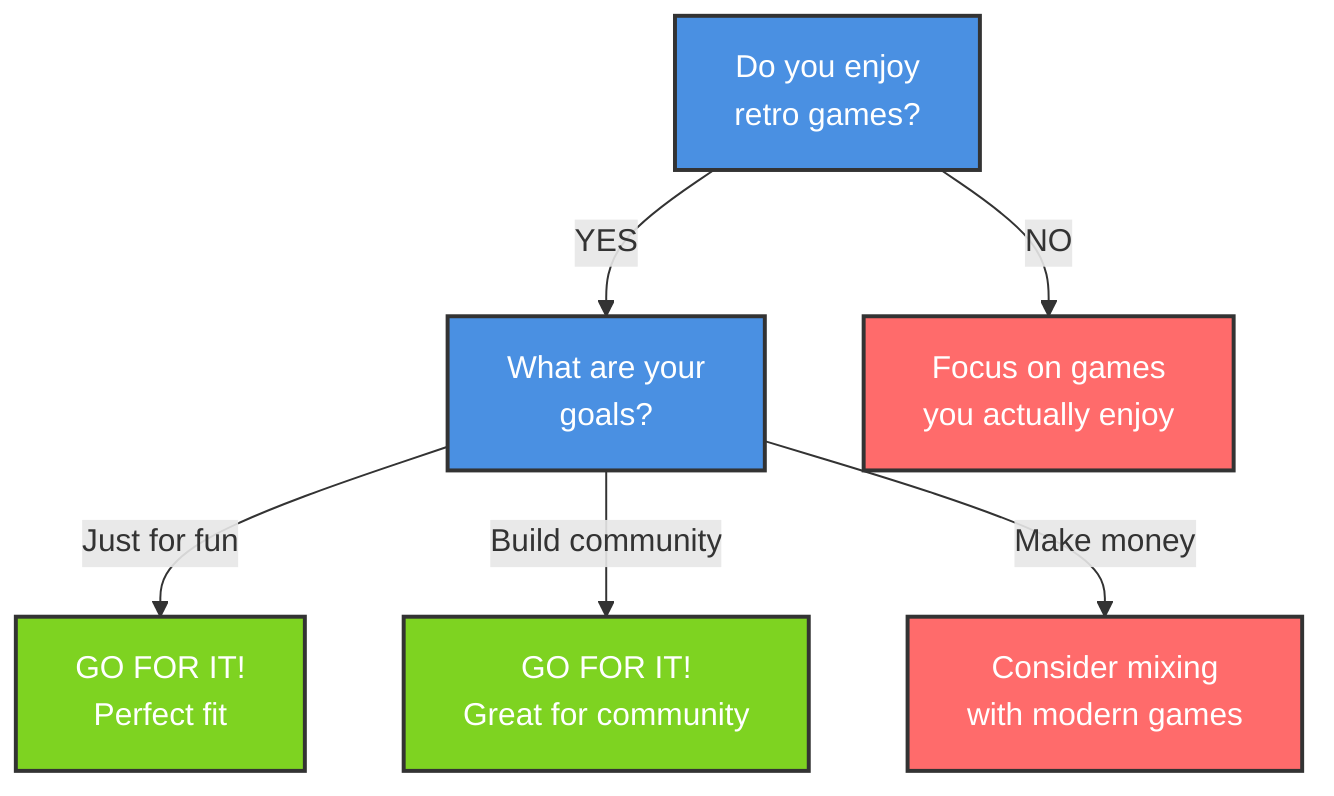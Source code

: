 flowchart TD
    A["Do you enjoy<br/>retro games?"] -->|YES| B["What are your<br/>goals?"]
    A -->|NO| C["Focus on games<br/>you actually enjoy"]
    
    B -->|Just for fun| D["GO FOR IT!<br/>Perfect fit"]
    B -->|Build community| E["GO FOR IT!<br/>Great for community"]
    B -->|Make money| F["Consider mixing<br/>with modern games"]
    
    style A fill:#4A90E2,stroke:#333,stroke-width:2px,color:#fff
    style B fill:#4A90E2,stroke:#333,stroke-width:2px,color:#fff
    style C fill:#FF6B6B,stroke:#333,stroke-width:2px,color:#fff
    style D fill:#7ED321,stroke:#333,stroke-width:2px,color:#fff
    style E fill:#7ED321,stroke:#333,stroke-width:2px,color:#fff
    style F fill:#FF6B6B,stroke:#333,stroke-width:2px,color:#fff